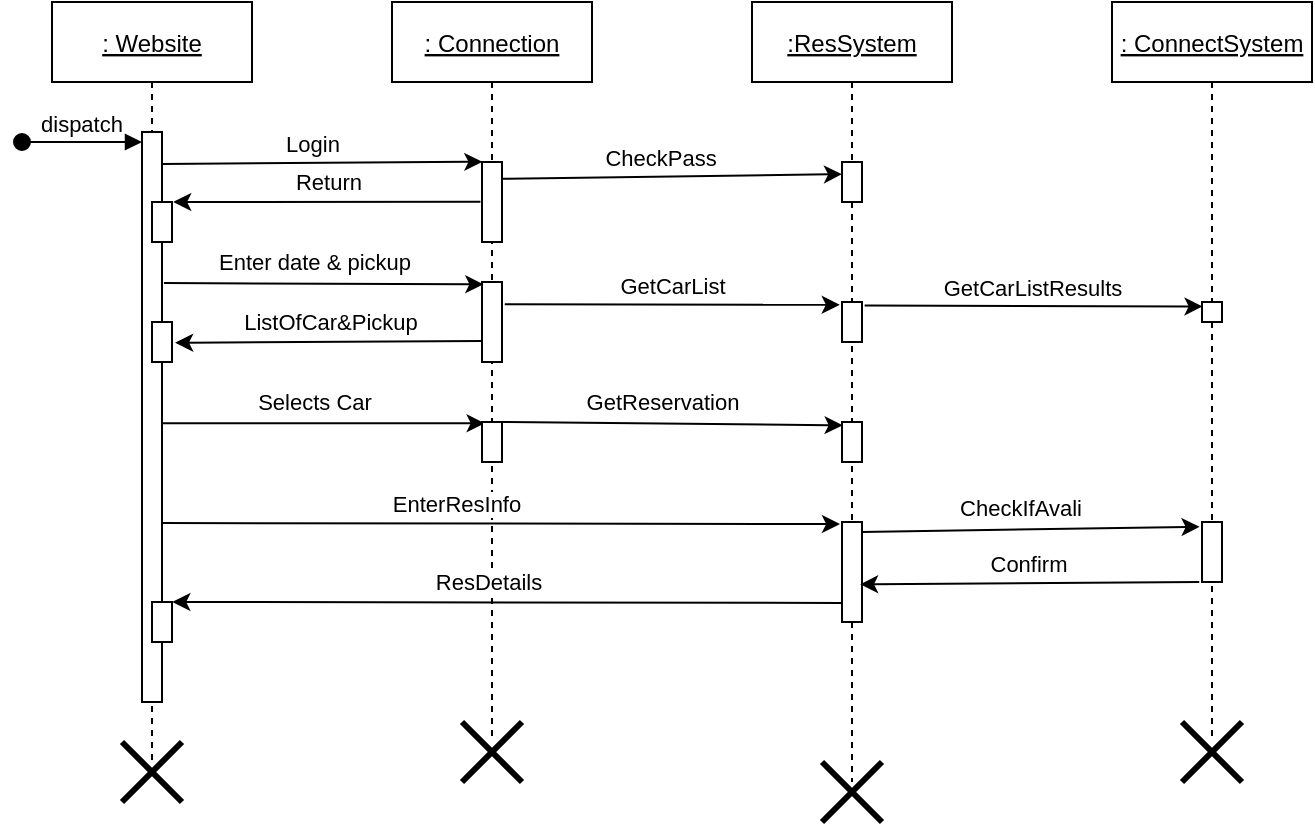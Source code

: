 <mxfile version="20.3.0" type="device"><diagram id="kgpKYQtTHZ0yAKxKKP6v" name="Page-1"><mxGraphModel dx="1185" dy="721" grid="1" gridSize="10" guides="1" tooltips="1" connect="1" arrows="1" fold="1" page="1" pageScale="1" pageWidth="850" pageHeight="1100" math="0" shadow="0"><root><mxCell id="0"/><mxCell id="1" parent="0"/><mxCell id="3nuBFxr9cyL0pnOWT2aG-1" value=": Website" style="shape=umlLifeline;perimeter=lifelinePerimeter;container=1;collapsible=0;recursiveResize=0;rounded=0;shadow=0;strokeWidth=1;fontStyle=4" parent="1" vertex="1"><mxGeometry x="120" y="80" width="100" height="380" as="geometry"/></mxCell><mxCell id="3nuBFxr9cyL0pnOWT2aG-2" value="" style="points=[];perimeter=orthogonalPerimeter;rounded=0;shadow=0;strokeWidth=1;" parent="3nuBFxr9cyL0pnOWT2aG-1" vertex="1"><mxGeometry x="45" y="65" width="10" height="285" as="geometry"/></mxCell><mxCell id="3nuBFxr9cyL0pnOWT2aG-3" value="dispatch" style="verticalAlign=bottom;startArrow=oval;endArrow=block;startSize=8;shadow=0;strokeWidth=1;" parent="3nuBFxr9cyL0pnOWT2aG-1" target="3nuBFxr9cyL0pnOWT2aG-2" edge="1"><mxGeometry relative="1" as="geometry"><mxPoint x="-15" y="70" as="sourcePoint"/></mxGeometry></mxCell><mxCell id="3nuBFxr9cyL0pnOWT2aG-4" value="" style="points=[];perimeter=orthogonalPerimeter;rounded=0;shadow=0;strokeWidth=1;" parent="3nuBFxr9cyL0pnOWT2aG-1" vertex="1"><mxGeometry x="50" y="100" width="10" height="20" as="geometry"/></mxCell><mxCell id="1M-3BzY4htmbZb_C7bu3-27" value="" style="points=[];perimeter=orthogonalPerimeter;rounded=0;shadow=0;strokeWidth=1;" parent="3nuBFxr9cyL0pnOWT2aG-1" vertex="1"><mxGeometry x="50" y="160" width="10" height="20" as="geometry"/></mxCell><mxCell id="1M-3BzY4htmbZb_C7bu3-28" value="" style="endArrow=classic;html=1;rounded=0;entryX=0.133;entryY=0.033;entryDx=0;entryDy=0;entryPerimeter=0;exitX=0.993;exitY=0.404;exitDx=0;exitDy=0;exitPerimeter=0;" parent="3nuBFxr9cyL0pnOWT2aG-1" target="1M-3BzY4htmbZb_C7bu3-34" edge="1"><mxGeometry width="50" height="50" relative="1" as="geometry"><mxPoint x="55.0" y="210.64" as="sourcePoint"/><mxPoint x="215.74" y="210" as="targetPoint"/></mxGeometry></mxCell><mxCell id="1M-3BzY4htmbZb_C7bu3-29" value="Selects Car" style="edgeLabel;html=1;align=center;verticalAlign=middle;resizable=0;points=[];" parent="1M-3BzY4htmbZb_C7bu3-28" vertex="1" connectable="0"><mxGeometry x="-0.196" relative="1" as="geometry"><mxPoint x="11" y="-11" as="offset"/></mxGeometry></mxCell><mxCell id="1M-3BzY4htmbZb_C7bu3-63" value="" style="points=[];perimeter=orthogonalPerimeter;rounded=0;shadow=0;strokeWidth=1;" parent="3nuBFxr9cyL0pnOWT2aG-1" vertex="1"><mxGeometry x="50" y="300" width="10" height="20" as="geometry"/></mxCell><mxCell id="3nuBFxr9cyL0pnOWT2aG-5" value=": ConnectSystem" style="shape=umlLifeline;perimeter=lifelinePerimeter;container=1;collapsible=0;recursiveResize=0;rounded=0;shadow=0;strokeWidth=1;fontStyle=4" parent="1" vertex="1"><mxGeometry x="650" y="80" width="100" height="370" as="geometry"/></mxCell><mxCell id="3nuBFxr9cyL0pnOWT2aG-6" value="" style="points=[];perimeter=orthogonalPerimeter;rounded=0;shadow=0;strokeWidth=1;" parent="3nuBFxr9cyL0pnOWT2aG-5" vertex="1"><mxGeometry x="45" y="150" width="10" height="10" as="geometry"/></mxCell><mxCell id="1M-3BzY4htmbZb_C7bu3-54" value="" style="points=[];perimeter=orthogonalPerimeter;rounded=0;shadow=0;strokeWidth=1;" parent="3nuBFxr9cyL0pnOWT2aG-5" vertex="1"><mxGeometry x="45" y="260" width="10" height="30" as="geometry"/></mxCell><mxCell id="1M-3BzY4htmbZb_C7bu3-1" value=": Connection" style="shape=umlLifeline;perimeter=lifelinePerimeter;container=1;collapsible=0;recursiveResize=0;rounded=0;shadow=0;strokeWidth=1;fontStyle=4" parent="1" vertex="1"><mxGeometry x="290" y="80" width="100" height="370" as="geometry"/></mxCell><mxCell id="1M-3BzY4htmbZb_C7bu3-2" value="" style="points=[];perimeter=orthogonalPerimeter;rounded=0;shadow=0;strokeWidth=1;" parent="1M-3BzY4htmbZb_C7bu3-1" vertex="1"><mxGeometry x="45" y="80" width="10" height="40" as="geometry"/></mxCell><mxCell id="1M-3BzY4htmbZb_C7bu3-15" value="" style="points=[];perimeter=orthogonalPerimeter;rounded=0;shadow=0;strokeWidth=1;" parent="1M-3BzY4htmbZb_C7bu3-1" vertex="1"><mxGeometry x="45" y="140" width="10" height="40" as="geometry"/></mxCell><mxCell id="1M-3BzY4htmbZb_C7bu3-34" value="" style="points=[];perimeter=orthogonalPerimeter;rounded=0;shadow=0;strokeWidth=1;" parent="1M-3BzY4htmbZb_C7bu3-1" vertex="1"><mxGeometry x="45" y="210" width="10" height="20" as="geometry"/></mxCell><mxCell id="1M-3BzY4htmbZb_C7bu3-3" value=":ResSystem" style="shape=umlLifeline;perimeter=lifelinePerimeter;container=1;collapsible=0;recursiveResize=0;rounded=0;shadow=0;strokeWidth=1;fontStyle=4" parent="1" vertex="1"><mxGeometry x="470" y="80" width="100" height="390" as="geometry"/></mxCell><mxCell id="1M-3BzY4htmbZb_C7bu3-4" value="" style="points=[];perimeter=orthogonalPerimeter;rounded=0;shadow=0;strokeWidth=1;" parent="1M-3BzY4htmbZb_C7bu3-3" vertex="1"><mxGeometry x="45" y="80" width="10" height="20" as="geometry"/></mxCell><mxCell id="1M-3BzY4htmbZb_C7bu3-30" value="" style="points=[];perimeter=orthogonalPerimeter;rounded=0;shadow=0;strokeWidth=1;" parent="1M-3BzY4htmbZb_C7bu3-3" vertex="1"><mxGeometry x="45" y="150" width="10" height="20" as="geometry"/></mxCell><mxCell id="1M-3BzY4htmbZb_C7bu3-37" value="" style="points=[];perimeter=orthogonalPerimeter;rounded=0;shadow=0;strokeWidth=1;" parent="1M-3BzY4htmbZb_C7bu3-3" vertex="1"><mxGeometry x="45" y="210" width="10" height="20" as="geometry"/></mxCell><mxCell id="1M-3BzY4htmbZb_C7bu3-51" value="" style="points=[];perimeter=orthogonalPerimeter;rounded=0;shadow=0;strokeWidth=1;" parent="1M-3BzY4htmbZb_C7bu3-3" vertex="1"><mxGeometry x="45" y="260" width="10" height="50" as="geometry"/></mxCell><mxCell id="1M-3BzY4htmbZb_C7bu3-5" value="" style="endArrow=classic;html=1;rounded=0;exitX=1.005;exitY=0.056;exitDx=0;exitDy=0;exitPerimeter=0;entryX=0.017;entryY=-0.003;entryDx=0;entryDy=0;entryPerimeter=0;" parent="1" source="3nuBFxr9cyL0pnOWT2aG-2" target="1M-3BzY4htmbZb_C7bu3-2" edge="1"><mxGeometry width="50" height="50" relative="1" as="geometry"><mxPoint x="420" y="240" as="sourcePoint"/><mxPoint x="470" y="190" as="targetPoint"/></mxGeometry></mxCell><mxCell id="1M-3BzY4htmbZb_C7bu3-6" value="Login" style="edgeLabel;html=1;align=center;verticalAlign=middle;resizable=0;points=[];" parent="1M-3BzY4htmbZb_C7bu3-5" vertex="1" connectable="0"><mxGeometry x="-0.189" y="1" relative="1" as="geometry"><mxPoint x="10" y="-9" as="offset"/></mxGeometry></mxCell><mxCell id="1M-3BzY4htmbZb_C7bu3-8" value="" style="endArrow=classic;html=1;rounded=0;exitX=1;exitY=0.21;exitDx=0;exitDy=0;exitPerimeter=0;entryX=0;entryY=0.305;entryDx=0;entryDy=0;entryPerimeter=0;" parent="1" source="1M-3BzY4htmbZb_C7bu3-2" target="1M-3BzY4htmbZb_C7bu3-4" edge="1"><mxGeometry width="50" height="50" relative="1" as="geometry"><mxPoint x="345" y="170" as="sourcePoint"/><mxPoint x="490" y="170" as="targetPoint"/><Array as="points"/></mxGeometry></mxCell><mxCell id="1M-3BzY4htmbZb_C7bu3-9" value="CheckPass" style="edgeLabel;html=1;align=center;verticalAlign=middle;resizable=0;points=[];" parent="1M-3BzY4htmbZb_C7bu3-8" vertex="1" connectable="0"><mxGeometry x="-0.189" y="1" relative="1" as="geometry"><mxPoint x="10" y="-9" as="offset"/></mxGeometry></mxCell><mxCell id="1M-3BzY4htmbZb_C7bu3-10" value="" style="endArrow=classic;html=1;rounded=0;entryX=1.06;entryY=0;entryDx=0;entryDy=0;entryPerimeter=0;exitX=-0.077;exitY=0.498;exitDx=0;exitDy=0;exitPerimeter=0;" parent="1" source="1M-3BzY4htmbZb_C7bu3-2" target="3nuBFxr9cyL0pnOWT2aG-4" edge="1"><mxGeometry width="50" height="50" relative="1" as="geometry"><mxPoint x="330" y="180" as="sourcePoint"/><mxPoint x="240" y="200" as="targetPoint"/></mxGeometry></mxCell><mxCell id="1M-3BzY4htmbZb_C7bu3-12" value="Return" style="edgeLabel;html=1;align=center;verticalAlign=middle;resizable=0;points=[];" parent="1M-3BzY4htmbZb_C7bu3-10" vertex="1" connectable="0"><mxGeometry x="0.114" relative="1" as="geometry"><mxPoint x="9" y="-10" as="offset"/></mxGeometry></mxCell><mxCell id="1M-3BzY4htmbZb_C7bu3-13" value="" style="endArrow=classic;html=1;rounded=0;entryX=0.067;entryY=0.028;entryDx=0;entryDy=0;entryPerimeter=0;exitX=1.098;exitY=0.265;exitDx=0;exitDy=0;exitPerimeter=0;" parent="1" source="3nuBFxr9cyL0pnOWT2aG-2" target="1M-3BzY4htmbZb_C7bu3-15" edge="1"><mxGeometry width="50" height="50" relative="1" as="geometry"><mxPoint x="180" y="220" as="sourcePoint"/><mxPoint x="330.6" y="220.0" as="targetPoint"/></mxGeometry></mxCell><mxCell id="1M-3BzY4htmbZb_C7bu3-22" value="Enter date &amp;amp; pickup" style="edgeLabel;html=1;align=center;verticalAlign=middle;resizable=0;points=[];" parent="1M-3BzY4htmbZb_C7bu3-13" vertex="1" connectable="0"><mxGeometry x="-0.196" relative="1" as="geometry"><mxPoint x="11" y="-11" as="offset"/></mxGeometry></mxCell><mxCell id="1M-3BzY4htmbZb_C7bu3-23" value="" style="endArrow=classic;html=1;rounded=0;exitX=0;exitY=0.736;exitDx=0;exitDy=0;exitPerimeter=0;entryX=1.157;entryY=0.519;entryDx=0;entryDy=0;entryPerimeter=0;" parent="1" source="1M-3BzY4htmbZb_C7bu3-15" target="1M-3BzY4htmbZb_C7bu3-27" edge="1"><mxGeometry width="50" height="50" relative="1" as="geometry"><mxPoint x="323.63" y="250" as="sourcePoint"/><mxPoint x="190" y="249" as="targetPoint"/></mxGeometry></mxCell><mxCell id="1M-3BzY4htmbZb_C7bu3-24" value="ListOfCar&amp;amp;Pickup" style="edgeLabel;html=1;align=center;verticalAlign=middle;resizable=0;points=[];" parent="1M-3BzY4htmbZb_C7bu3-23" vertex="1" connectable="0"><mxGeometry x="0.114" relative="1" as="geometry"><mxPoint x="9" y="-10" as="offset"/></mxGeometry></mxCell><mxCell id="1M-3BzY4htmbZb_C7bu3-20" value="" style="endArrow=classic;html=1;rounded=0;entryX=-0.111;entryY=0.069;entryDx=0;entryDy=0;entryPerimeter=0;exitX=1.139;exitY=0.278;exitDx=0;exitDy=0;exitPerimeter=0;" parent="1" source="1M-3BzY4htmbZb_C7bu3-15" target="1M-3BzY4htmbZb_C7bu3-30" edge="1"><mxGeometry width="50" height="50" relative="1" as="geometry"><mxPoint x="534.26" y="235.32" as="sourcePoint"/><mxPoint x="695" y="234.68" as="targetPoint"/></mxGeometry></mxCell><mxCell id="1M-3BzY4htmbZb_C7bu3-21" value="GetCarList" style="edgeLabel;html=1;align=center;verticalAlign=middle;resizable=0;points=[];" parent="1M-3BzY4htmbZb_C7bu3-20" vertex="1" connectable="0"><mxGeometry x="-0.189" y="1" relative="1" as="geometry"><mxPoint x="15" y="-8" as="offset"/></mxGeometry></mxCell><mxCell id="1M-3BzY4htmbZb_C7bu3-32" value="" style="endArrow=classic;html=1;rounded=0;exitX=1.133;exitY=0.09;exitDx=0;exitDy=0;exitPerimeter=0;entryX=0.028;entryY=0.222;entryDx=0;entryDy=0;entryPerimeter=0;" parent="1" source="1M-3BzY4htmbZb_C7bu3-30" target="3nuBFxr9cyL0pnOWT2aG-6" edge="1"><mxGeometry width="50" height="50" relative="1" as="geometry"><mxPoint x="520" y="230" as="sourcePoint"/><mxPoint x="687.5" y="230.26" as="targetPoint"/></mxGeometry></mxCell><mxCell id="1M-3BzY4htmbZb_C7bu3-33" value="GetCarListResults" style="edgeLabel;html=1;align=center;verticalAlign=middle;resizable=0;points=[];" parent="1M-3BzY4htmbZb_C7bu3-32" vertex="1" connectable="0"><mxGeometry x="-0.189" y="1" relative="1" as="geometry"><mxPoint x="15" y="-8" as="offset"/></mxGeometry></mxCell><mxCell id="1M-3BzY4htmbZb_C7bu3-35" value="" style="endArrow=classic;html=1;rounded=0;entryX=0.033;entryY=0.083;entryDx=0;entryDy=0;entryPerimeter=0;exitX=1.033;exitY=0;exitDx=0;exitDy=0;exitPerimeter=0;" parent="1" source="1M-3BzY4htmbZb_C7bu3-34" target="1M-3BzY4htmbZb_C7bu3-37" edge="1"><mxGeometry width="50" height="50" relative="1" as="geometry"><mxPoint x="345" y="290.64" as="sourcePoint"/><mxPoint x="505.74" y="290" as="targetPoint"/></mxGeometry></mxCell><mxCell id="1M-3BzY4htmbZb_C7bu3-36" value="GetReservation" style="edgeLabel;html=1;align=center;verticalAlign=middle;resizable=0;points=[];" parent="1M-3BzY4htmbZb_C7bu3-35" vertex="1" connectable="0"><mxGeometry x="-0.196" relative="1" as="geometry"><mxPoint x="11" y="-11" as="offset"/></mxGeometry></mxCell><mxCell id="1M-3BzY4htmbZb_C7bu3-44" value="" style="endArrow=classic;html=1;rounded=0;exitX=0.959;exitY=0.686;exitDx=0;exitDy=0;exitPerimeter=0;entryX=-0.1;entryY=0.021;entryDx=0;entryDy=0;entryPerimeter=0;" parent="1" source="3nuBFxr9cyL0pnOWT2aG-2" target="1M-3BzY4htmbZb_C7bu3-51" edge="1"><mxGeometry width="50" height="50" relative="1" as="geometry"><mxPoint x="175.0" y="351.08" as="sourcePoint"/><mxPoint x="450" y="350" as="targetPoint"/></mxGeometry></mxCell><mxCell id="1M-3BzY4htmbZb_C7bu3-45" value="EnterResInfo" style="edgeLabel;html=1;align=center;verticalAlign=middle;resizable=0;points=[];" parent="1M-3BzY4htmbZb_C7bu3-44" vertex="1" connectable="0"><mxGeometry x="-0.189" y="1" relative="1" as="geometry"><mxPoint x="10" y="-9" as="offset"/></mxGeometry></mxCell><mxCell id="1M-3BzY4htmbZb_C7bu3-55" value="" style="endArrow=classic;html=1;rounded=0;exitX=0.978;exitY=0.099;exitDx=0;exitDy=0;exitPerimeter=0;entryX=-0.12;entryY=0.08;entryDx=0;entryDy=0;entryPerimeter=0;" parent="1" source="1M-3BzY4htmbZb_C7bu3-51" target="1M-3BzY4htmbZb_C7bu3-54" edge="1"><mxGeometry width="50" height="50" relative="1" as="geometry"><mxPoint x="530.0" y="350" as="sourcePoint"/><mxPoint x="670" y="346" as="targetPoint"/></mxGeometry></mxCell><mxCell id="1M-3BzY4htmbZb_C7bu3-56" value="CheckIfAvali" style="edgeLabel;html=1;align=center;verticalAlign=middle;resizable=0;points=[];" parent="1M-3BzY4htmbZb_C7bu3-55" vertex="1" connectable="0"><mxGeometry x="-0.196" relative="1" as="geometry"><mxPoint x="11" y="-11" as="offset"/></mxGeometry></mxCell><mxCell id="1M-3BzY4htmbZb_C7bu3-59" value="" style="endArrow=classic;html=1;rounded=0;entryX=0.905;entryY=0.623;entryDx=0;entryDy=0;entryPerimeter=0;exitX=-0.077;exitY=0.498;exitDx=0;exitDy=0;exitPerimeter=0;" parent="1" target="1M-3BzY4htmbZb_C7bu3-51" edge="1"><mxGeometry width="50" height="50" relative="1" as="geometry"><mxPoint x="693.63" y="370" as="sourcePoint"/><mxPoint x="540" y="370.08" as="targetPoint"/></mxGeometry></mxCell><mxCell id="1M-3BzY4htmbZb_C7bu3-60" value="Confirm" style="edgeLabel;html=1;align=center;verticalAlign=middle;resizable=0;points=[];" parent="1M-3BzY4htmbZb_C7bu3-59" vertex="1" connectable="0"><mxGeometry x="0.114" relative="1" as="geometry"><mxPoint x="9" y="-10" as="offset"/></mxGeometry></mxCell><mxCell id="1M-3BzY4htmbZb_C7bu3-61" value="" style="endArrow=classic;html=1;rounded=0;exitX=0.027;exitY=0.809;exitDx=0;exitDy=0;exitPerimeter=0;entryX=1.015;entryY=-0.002;entryDx=0;entryDy=0;entryPerimeter=0;" parent="1" source="1M-3BzY4htmbZb_C7bu3-51" target="1M-3BzY4htmbZb_C7bu3-63" edge="1"><mxGeometry width="50" height="50" relative="1" as="geometry"><mxPoint x="509.58" y="380" as="sourcePoint"/><mxPoint x="230" y="381" as="targetPoint"/></mxGeometry></mxCell><mxCell id="1M-3BzY4htmbZb_C7bu3-62" value="ResDetails" style="edgeLabel;html=1;align=center;verticalAlign=middle;resizable=0;points=[];" parent="1M-3BzY4htmbZb_C7bu3-61" vertex="1" connectable="0"><mxGeometry x="0.114" relative="1" as="geometry"><mxPoint x="9" y="-10" as="offset"/></mxGeometry></mxCell><mxCell id="ItfhNj-fVb3PVxwEULCV-1" value="" style="shape=umlDestroy;whiteSpace=wrap;html=1;strokeWidth=3;strokeColor=default;" vertex="1" parent="1"><mxGeometry x="155" y="450" width="30" height="30" as="geometry"/></mxCell><mxCell id="ItfhNj-fVb3PVxwEULCV-2" value="" style="shape=umlDestroy;whiteSpace=wrap;html=1;strokeWidth=3;strokeColor=default;" vertex="1" parent="1"><mxGeometry x="325" y="440" width="30" height="30" as="geometry"/></mxCell><mxCell id="ItfhNj-fVb3PVxwEULCV-3" value="" style="shape=umlDestroy;whiteSpace=wrap;html=1;strokeWidth=3;strokeColor=default;" vertex="1" parent="1"><mxGeometry x="505" y="460" width="30" height="30" as="geometry"/></mxCell><mxCell id="ItfhNj-fVb3PVxwEULCV-4" value="" style="shape=umlDestroy;whiteSpace=wrap;html=1;strokeWidth=3;strokeColor=default;" vertex="1" parent="1"><mxGeometry x="685" y="440" width="30" height="30" as="geometry"/></mxCell></root></mxGraphModel></diagram></mxfile>